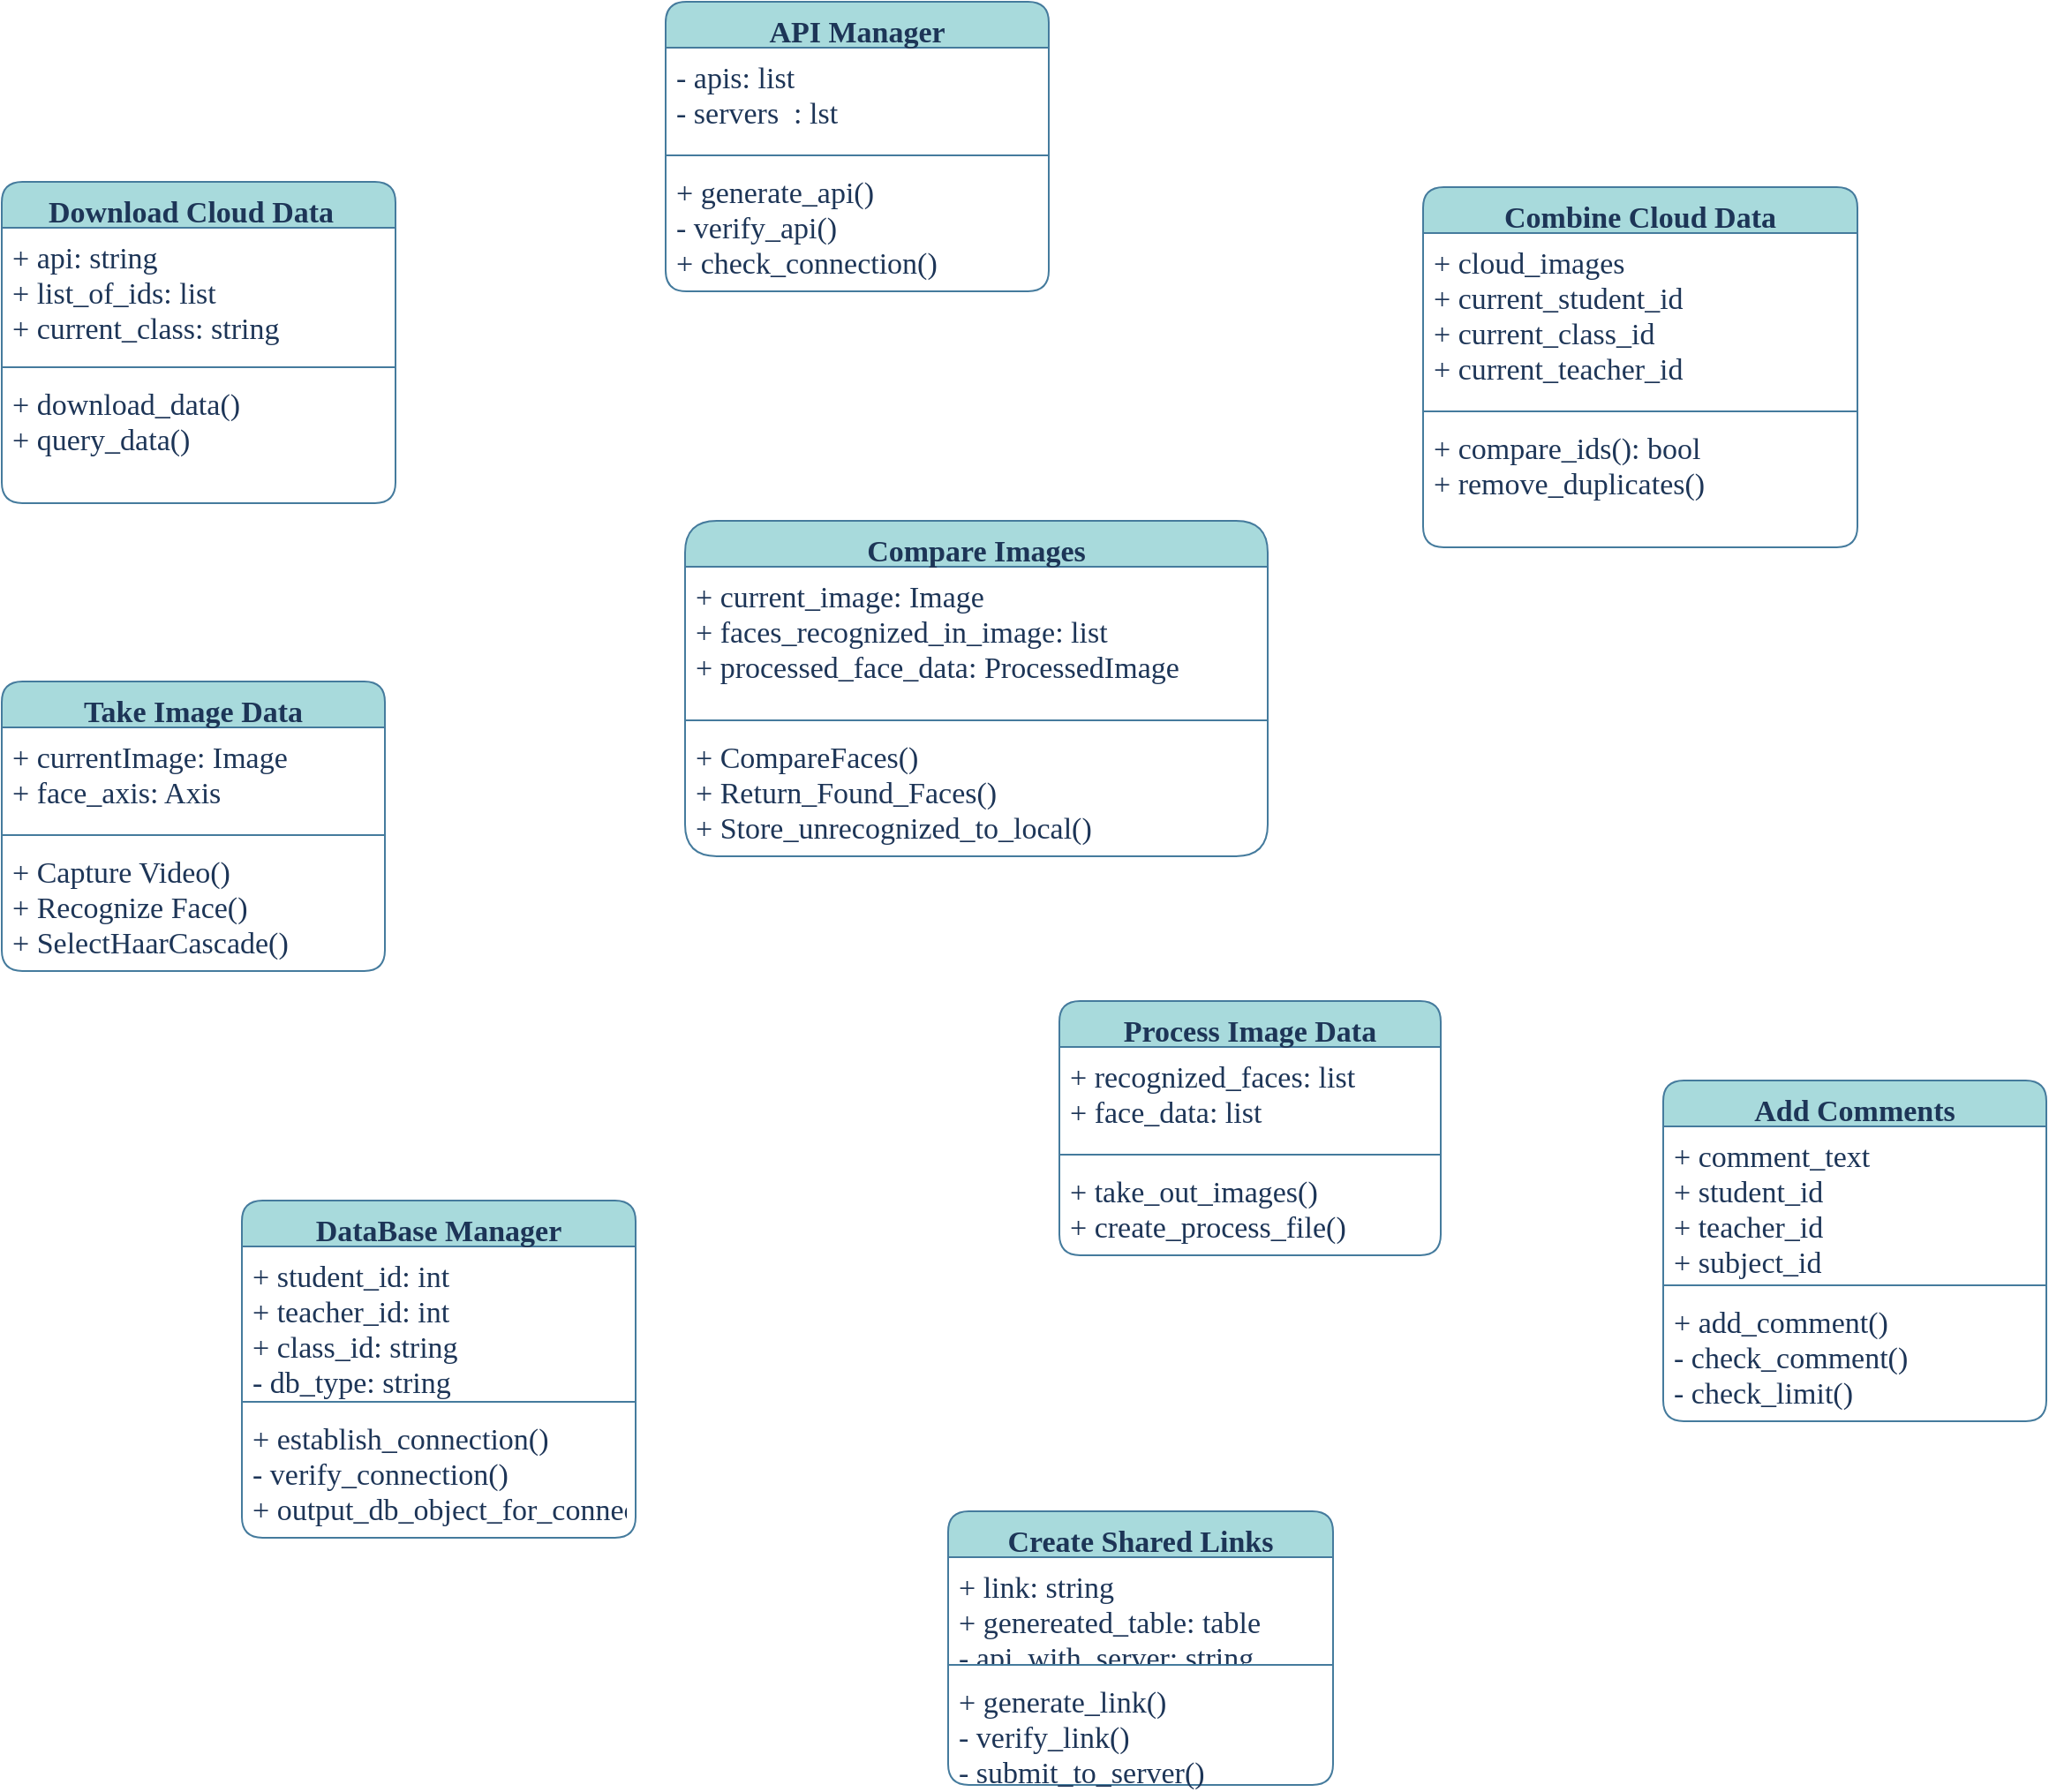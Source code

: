 <mxfile version="20.7.4" type="device"><diagram id="nUETlPSjiyQfpmh9XhVH" name="Page-1"><mxGraphModel dx="2286" dy="1779" grid="0" gridSize="10" guides="1" tooltips="1" connect="1" arrows="1" fold="1" page="0" pageScale="1" pageWidth="1654" pageHeight="1169" background="#ffffff" math="0" shadow="0"><root><mxCell id="0"/><mxCell id="1" parent="0"/><mxCell id="tvxLJVUhEBUF_ZmJNoMD-2" value="Take Image Data" style="swimlane;fontStyle=1;align=center;verticalAlign=top;childLayout=stackLayout;horizontal=1;startSize=26;horizontalStack=0;resizeParent=1;resizeParentMax=0;resizeLast=0;collapsible=1;marginBottom=0;rounded=1;labelBackgroundColor=none;fillColor=#A8DADC;strokeColor=#457B9D;fontColor=#1D3557;swimlaneFillColor=none;fontFamily=Product Sans;fontSource=https%3A%2F%2Ffonts.googleapis.com%2Fcss%3Ffamily%3DProduct%2BSans;fontSize=17;" parent="1" vertex="1"><mxGeometry x="-255" y="-246" width="217" height="164" as="geometry"/></mxCell><mxCell id="tvxLJVUhEBUF_ZmJNoMD-3" value="+ currentImage: Image&#10;+ face_axis: Axis&#10;" style="text;strokeColor=none;fillColor=none;align=left;verticalAlign=top;spacingLeft=4;spacingRight=4;overflow=hidden;rotatable=0;points=[[0,0.5],[1,0.5]];portConstraint=eastwest;rounded=1;labelBackgroundColor=none;fontColor=#1D3557;swimlaneFillColor=none;fontFamily=Product Sans;fontSource=https%3A%2F%2Ffonts.googleapis.com%2Fcss%3Ffamily%3DProduct%2BSans;fontSize=17;" parent="tvxLJVUhEBUF_ZmJNoMD-2" vertex="1"><mxGeometry y="26" width="217" height="57" as="geometry"/></mxCell><mxCell id="tvxLJVUhEBUF_ZmJNoMD-4" value="" style="line;strokeWidth=1;fillColor=none;align=left;verticalAlign=middle;spacingTop=-1;spacingLeft=3;spacingRight=3;rotatable=0;labelPosition=right;points=[];portConstraint=eastwest;strokeColor=#457B9D;rounded=1;labelBackgroundColor=none;fontColor=#1D3557;swimlaneFillColor=none;fontFamily=Product Sans;fontSource=https%3A%2F%2Ffonts.googleapis.com%2Fcss%3Ffamily%3DProduct%2BSans;fontSize=17;" parent="tvxLJVUhEBUF_ZmJNoMD-2" vertex="1"><mxGeometry y="83" width="217" height="8" as="geometry"/></mxCell><mxCell id="tvxLJVUhEBUF_ZmJNoMD-5" value="+ Capture Video()&#10;+ Recognize Face()&#10;+ SelectHaarCascade()" style="text;strokeColor=none;fillColor=none;align=left;verticalAlign=top;spacingLeft=4;spacingRight=4;overflow=hidden;rotatable=0;points=[[0,0.5],[1,0.5]];portConstraint=eastwest;rounded=1;labelBackgroundColor=none;fontColor=#1D3557;swimlaneFillColor=none;fontFamily=Product Sans;fontSource=https%3A%2F%2Ffonts.googleapis.com%2Fcss%3Ffamily%3DProduct%2BSans;fontSize=17;" parent="tvxLJVUhEBUF_ZmJNoMD-2" vertex="1"><mxGeometry y="91" width="217" height="73" as="geometry"/></mxCell><mxCell id="tvxLJVUhEBUF_ZmJNoMD-47" value="Process Image Data" style="swimlane;fontStyle=1;align=center;verticalAlign=top;childLayout=stackLayout;horizontal=1;startSize=26;horizontalStack=0;resizeParent=1;resizeParentMax=0;resizeLast=0;collapsible=1;marginBottom=0;rounded=1;labelBackgroundColor=none;fillColor=#A8DADC;strokeColor=#457B9D;fontColor=#1D3557;swimlaneFillColor=none;fontFamily=Product Sans;fontSource=https%3A%2F%2Ffonts.googleapis.com%2Fcss%3Ffamily%3DProduct%2BSans;fontSize=17;" parent="1" vertex="1"><mxGeometry x="344" y="-65" width="216" height="144" as="geometry"/></mxCell><mxCell id="tvxLJVUhEBUF_ZmJNoMD-48" value="+ recognized_faces: list&#10;+ face_data: list" style="text;strokeColor=none;fillColor=none;align=left;verticalAlign=top;spacingLeft=4;spacingRight=4;overflow=hidden;rotatable=0;points=[[0,0.5],[1,0.5]];portConstraint=eastwest;rounded=1;labelBackgroundColor=none;fontColor=#1D3557;swimlaneFillColor=none;fontFamily=Product Sans;fontSource=https%3A%2F%2Ffonts.googleapis.com%2Fcss%3Ffamily%3DProduct%2BSans;fontSize=17;" parent="tvxLJVUhEBUF_ZmJNoMD-47" vertex="1"><mxGeometry y="26" width="216" height="57" as="geometry"/></mxCell><mxCell id="tvxLJVUhEBUF_ZmJNoMD-49" value="" style="line;strokeWidth=1;fillColor=none;align=left;verticalAlign=middle;spacingTop=-1;spacingLeft=3;spacingRight=3;rotatable=0;labelPosition=right;points=[];portConstraint=eastwest;strokeColor=#457B9D;rounded=1;labelBackgroundColor=none;fontColor=#1D3557;swimlaneFillColor=none;fontFamily=Product Sans;fontSource=https%3A%2F%2Ffonts.googleapis.com%2Fcss%3Ffamily%3DProduct%2BSans;fontSize=17;" parent="tvxLJVUhEBUF_ZmJNoMD-47" vertex="1"><mxGeometry y="83" width="216" height="8" as="geometry"/></mxCell><mxCell id="tvxLJVUhEBUF_ZmJNoMD-50" value="+ take_out_images()&#10;+ create_process_file()" style="text;strokeColor=none;fillColor=none;align=left;verticalAlign=top;spacingLeft=4;spacingRight=4;overflow=hidden;rotatable=0;points=[[0,0.5],[1,0.5]];portConstraint=eastwest;rounded=1;labelBackgroundColor=none;fontColor=#1D3557;swimlaneFillColor=none;fontFamily=Product Sans;fontSource=https%3A%2F%2Ffonts.googleapis.com%2Fcss%3Ffamily%3DProduct%2BSans;fontSize=17;" parent="tvxLJVUhEBUF_ZmJNoMD-47" vertex="1"><mxGeometry y="91" width="216" height="53" as="geometry"/></mxCell><mxCell id="tvxLJVUhEBUF_ZmJNoMD-55" value="Combine Cloud Data" style="swimlane;fontStyle=1;align=center;verticalAlign=top;childLayout=stackLayout;horizontal=1;startSize=26;horizontalStack=0;resizeParent=1;resizeParentMax=0;resizeLast=0;collapsible=1;marginBottom=0;rounded=1;labelBackgroundColor=none;fillColor=#A8DADC;strokeColor=#457B9D;fontColor=#1D3557;swimlaneFillColor=none;fontFamily=Product Sans;fontSource=https%3A%2F%2Ffonts.googleapis.com%2Fcss%3Ffamily%3DProduct%2BSans;fontSize=17;" parent="1" vertex="1"><mxGeometry x="550" y="-526" width="246" height="204" as="geometry"/></mxCell><mxCell id="tvxLJVUhEBUF_ZmJNoMD-56" value="+ cloud_images&#10;+ current_student_id&#10;+ current_class_id&#10;+ current_teacher_id" style="text;strokeColor=none;fillColor=none;align=left;verticalAlign=top;spacingLeft=4;spacingRight=4;overflow=hidden;rotatable=0;points=[[0,0.5],[1,0.5]];portConstraint=eastwest;rounded=1;labelBackgroundColor=none;fontColor=#1D3557;swimlaneFillColor=none;fontFamily=Product Sans;fontSource=https%3A%2F%2Ffonts.googleapis.com%2Fcss%3Ffamily%3DProduct%2BSans;fontSize=17;" parent="tvxLJVUhEBUF_ZmJNoMD-55" vertex="1"><mxGeometry y="26" width="246" height="97" as="geometry"/></mxCell><mxCell id="tvxLJVUhEBUF_ZmJNoMD-57" value="" style="line;strokeWidth=1;fillColor=none;align=left;verticalAlign=middle;spacingTop=-1;spacingLeft=3;spacingRight=3;rotatable=0;labelPosition=right;points=[];portConstraint=eastwest;strokeColor=#457B9D;rounded=1;labelBackgroundColor=none;fontColor=#1D3557;swimlaneFillColor=none;fontFamily=Product Sans;fontSource=https%3A%2F%2Ffonts.googleapis.com%2Fcss%3Ffamily%3DProduct%2BSans;fontSize=17;" parent="tvxLJVUhEBUF_ZmJNoMD-55" vertex="1"><mxGeometry y="123" width="246" height="8" as="geometry"/></mxCell><mxCell id="tvxLJVUhEBUF_ZmJNoMD-58" value="+ compare_ids(): bool&#10;+ remove_duplicates()" style="text;strokeColor=none;fillColor=none;align=left;verticalAlign=top;spacingLeft=4;spacingRight=4;overflow=hidden;rotatable=0;points=[[0,0.5],[1,0.5]];portConstraint=eastwest;rounded=1;labelBackgroundColor=none;fontColor=#1D3557;swimlaneFillColor=none;fontFamily=Product Sans;fontSource=https%3A%2F%2Ffonts.googleapis.com%2Fcss%3Ffamily%3DProduct%2BSans;fontSize=17;" parent="tvxLJVUhEBUF_ZmJNoMD-55" vertex="1"><mxGeometry y="131" width="246" height="73" as="geometry"/></mxCell><mxCell id="tvxLJVUhEBUF_ZmJNoMD-59" value="Download Cloud Data  " style="swimlane;fontStyle=1;align=center;verticalAlign=top;childLayout=stackLayout;horizontal=1;startSize=26;horizontalStack=0;resizeParent=1;resizeParentMax=0;resizeLast=0;collapsible=1;marginBottom=0;rounded=1;labelBackgroundColor=none;fillColor=#A8DADC;strokeColor=#457B9D;fontColor=#1D3557;swimlaneFillColor=none;fontFamily=Product Sans;fontSource=https%3A%2F%2Ffonts.googleapis.com%2Fcss%3Ffamily%3DProduct%2BSans;fontSize=17;" parent="1" vertex="1"><mxGeometry x="-255" y="-529" width="223" height="182" as="geometry"><mxRectangle x="-159" y="-463" width="166" height="26" as="alternateBounds"/></mxGeometry></mxCell><mxCell id="tvxLJVUhEBUF_ZmJNoMD-60" value="+ api: string&#10;+ list_of_ids: list&#10;+ current_class: string" style="text;strokeColor=none;fillColor=none;align=left;verticalAlign=top;spacingLeft=4;spacingRight=4;overflow=hidden;rotatable=0;points=[[0,0.5],[1,0.5]];portConstraint=eastwest;rounded=1;labelBackgroundColor=none;fontColor=#1D3557;swimlaneFillColor=none;fontFamily=Product Sans;fontSource=https%3A%2F%2Ffonts.googleapis.com%2Fcss%3Ffamily%3DProduct%2BSans;fontSize=17;" parent="tvxLJVUhEBUF_ZmJNoMD-59" vertex="1"><mxGeometry y="26" width="223" height="75" as="geometry"/></mxCell><mxCell id="tvxLJVUhEBUF_ZmJNoMD-61" value="" style="line;strokeWidth=1;fillColor=none;align=left;verticalAlign=middle;spacingTop=-1;spacingLeft=3;spacingRight=3;rotatable=0;labelPosition=right;points=[];portConstraint=eastwest;strokeColor=#457B9D;rounded=1;labelBackgroundColor=none;fontColor=#1D3557;swimlaneFillColor=none;fontFamily=Product Sans;fontSource=https%3A%2F%2Ffonts.googleapis.com%2Fcss%3Ffamily%3DProduct%2BSans;fontSize=17;" parent="tvxLJVUhEBUF_ZmJNoMD-59" vertex="1"><mxGeometry y="101" width="223" height="8" as="geometry"/></mxCell><mxCell id="tvxLJVUhEBUF_ZmJNoMD-62" value="+ download_data()&#10;+ query_data()" style="text;strokeColor=none;fillColor=none;align=left;verticalAlign=top;spacingLeft=4;spacingRight=4;overflow=hidden;rotatable=0;points=[[0,0.5],[1,0.5]];portConstraint=eastwest;rounded=1;labelBackgroundColor=none;fontColor=#1D3557;swimlaneFillColor=none;fontFamily=Product Sans;fontSource=https%3A%2F%2Ffonts.googleapis.com%2Fcss%3Ffamily%3DProduct%2BSans;fontSize=17;" parent="tvxLJVUhEBUF_ZmJNoMD-59" vertex="1"><mxGeometry y="109" width="223" height="73" as="geometry"/></mxCell><mxCell id="tvxLJVUhEBUF_ZmJNoMD-63" value="Compare Images" style="swimlane;fontStyle=1;align=center;verticalAlign=top;childLayout=stackLayout;horizontal=1;startSize=26;horizontalStack=0;resizeParent=1;resizeParentMax=0;resizeLast=0;collapsible=1;marginBottom=0;rounded=1;labelBackgroundColor=none;fillColor=#A8DADC;strokeColor=#457B9D;fontColor=#1D3557;swimlaneFillColor=none;fontFamily=Product Sans;fontSource=https%3A%2F%2Ffonts.googleapis.com%2Fcss%3Ffamily%3DProduct%2BSans;fontSize=17;arcSize=23;" parent="1" vertex="1"><mxGeometry x="132" y="-337" width="330" height="190" as="geometry"/></mxCell><mxCell id="tvxLJVUhEBUF_ZmJNoMD-64" value="+ current_image: Image&#10;+ faces_recognized_in_image: list&#10;+ processed_face_data: ProcessedImage" style="text;strokeColor=none;fillColor=none;align=left;verticalAlign=top;spacingLeft=4;spacingRight=4;overflow=hidden;rotatable=0;points=[[0,0.5],[1,0.5]];portConstraint=eastwest;rounded=1;labelBackgroundColor=none;fontColor=#1D3557;swimlaneFillColor=none;fontFamily=Product Sans;fontSource=https%3A%2F%2Ffonts.googleapis.com%2Fcss%3Ffamily%3DProduct%2BSans;fontSize=17;" parent="tvxLJVUhEBUF_ZmJNoMD-63" vertex="1"><mxGeometry y="26" width="330" height="83" as="geometry"/></mxCell><mxCell id="tvxLJVUhEBUF_ZmJNoMD-65" value="" style="line;strokeWidth=1;fillColor=none;align=left;verticalAlign=middle;spacingTop=-1;spacingLeft=3;spacingRight=3;rotatable=0;labelPosition=right;points=[];portConstraint=eastwest;strokeColor=#457B9D;rounded=1;labelBackgroundColor=none;fontColor=#1D3557;swimlaneFillColor=none;fontFamily=Product Sans;fontSource=https%3A%2F%2Ffonts.googleapis.com%2Fcss%3Ffamily%3DProduct%2BSans;fontSize=17;" parent="tvxLJVUhEBUF_ZmJNoMD-63" vertex="1"><mxGeometry y="109" width="330" height="8" as="geometry"/></mxCell><mxCell id="tvxLJVUhEBUF_ZmJNoMD-66" value="+ CompareFaces()&#10;+ Return_Found_Faces()&#10;+ Store_unrecognized_to_local()" style="text;strokeColor=none;fillColor=none;align=left;verticalAlign=top;spacingLeft=4;spacingRight=4;overflow=hidden;rotatable=0;points=[[0,0.5],[1,0.5]];portConstraint=eastwest;rounded=1;labelBackgroundColor=none;fontColor=#1D3557;swimlaneFillColor=none;fontFamily=Product Sans;fontSource=https%3A%2F%2Ffonts.googleapis.com%2Fcss%3Ffamily%3DProduct%2BSans;fontSize=17;" parent="tvxLJVUhEBUF_ZmJNoMD-63" vertex="1"><mxGeometry y="117" width="330" height="73" as="geometry"/></mxCell><mxCell id="tvxLJVUhEBUF_ZmJNoMD-71" value="Add Comments" style="swimlane;fontStyle=1;align=center;verticalAlign=top;childLayout=stackLayout;horizontal=1;startSize=26;horizontalStack=0;resizeParent=1;resizeParentMax=0;resizeLast=0;collapsible=1;marginBottom=0;rounded=1;labelBackgroundColor=none;fillColor=#A8DADC;strokeColor=#457B9D;fontColor=#1D3557;swimlaneFillColor=none;fontFamily=Product Sans;fontSource=https%3A%2F%2Ffonts.googleapis.com%2Fcss%3Ffamily%3DProduct%2BSans;fontSize=17;" parent="1" vertex="1"><mxGeometry x="686" y="-20" width="217" height="193" as="geometry"/></mxCell><mxCell id="tvxLJVUhEBUF_ZmJNoMD-72" value="+ comment_text&#10;+ student_id&#10;+ teacher_id&#10;+ subject_id&#10;+ class_id" style="text;strokeColor=none;fillColor=none;align=left;verticalAlign=top;spacingLeft=4;spacingRight=4;overflow=hidden;rotatable=0;points=[[0,0.5],[1,0.5]];portConstraint=eastwest;rounded=1;labelBackgroundColor=none;fontColor=#1D3557;swimlaneFillColor=none;fontFamily=Product Sans;fontSource=https%3A%2F%2Ffonts.googleapis.com%2Fcss%3Ffamily%3DProduct%2BSans;fontSize=17;" parent="tvxLJVUhEBUF_ZmJNoMD-71" vertex="1"><mxGeometry y="26" width="217" height="86" as="geometry"/></mxCell><mxCell id="tvxLJVUhEBUF_ZmJNoMD-73" value="" style="line;strokeWidth=1;fillColor=none;align=left;verticalAlign=middle;spacingTop=-1;spacingLeft=3;spacingRight=3;rotatable=0;labelPosition=right;points=[];portConstraint=eastwest;strokeColor=#457B9D;rounded=1;labelBackgroundColor=none;fontColor=#1D3557;swimlaneFillColor=none;fontFamily=Product Sans;fontSource=https%3A%2F%2Ffonts.googleapis.com%2Fcss%3Ffamily%3DProduct%2BSans;fontSize=17;" parent="tvxLJVUhEBUF_ZmJNoMD-71" vertex="1"><mxGeometry y="112" width="217" height="8" as="geometry"/></mxCell><mxCell id="tvxLJVUhEBUF_ZmJNoMD-74" value="+ add_comment()&#10;- check_comment()&#10;- check_limit()" style="text;strokeColor=none;fillColor=none;align=left;verticalAlign=top;spacingLeft=4;spacingRight=4;overflow=hidden;rotatable=0;points=[[0,0.5],[1,0.5]];portConstraint=eastwest;rounded=1;labelBackgroundColor=none;fontColor=#1D3557;swimlaneFillColor=none;fontFamily=Product Sans;fontSource=https%3A%2F%2Ffonts.googleapis.com%2Fcss%3Ffamily%3DProduct%2BSans;fontSize=17;" parent="tvxLJVUhEBUF_ZmJNoMD-71" vertex="1"><mxGeometry y="120" width="217" height="73" as="geometry"/></mxCell><mxCell id="tvxLJVUhEBUF_ZmJNoMD-75" value="Create Shared Links" style="swimlane;fontStyle=1;align=center;verticalAlign=top;childLayout=stackLayout;horizontal=1;startSize=26;horizontalStack=0;resizeParent=1;resizeParentMax=0;resizeLast=0;collapsible=1;marginBottom=0;rounded=1;labelBackgroundColor=none;fillColor=#A8DADC;strokeColor=#457B9D;fontColor=#1D3557;swimlaneFillColor=none;fontFamily=Product Sans;fontSource=https%3A%2F%2Ffonts.googleapis.com%2Fcss%3Ffamily%3DProduct%2BSans;fontSize=17;" parent="1" vertex="1"><mxGeometry x="281" y="224" width="218" height="155" as="geometry"/></mxCell><mxCell id="tvxLJVUhEBUF_ZmJNoMD-76" value="+ link: string&#10;+ genereated_table: table&#10;- api_with_server: string" style="text;strokeColor=none;fillColor=none;align=left;verticalAlign=top;spacingLeft=4;spacingRight=4;overflow=hidden;rotatable=0;points=[[0,0.5],[1,0.5]];portConstraint=eastwest;rounded=1;labelBackgroundColor=none;fontColor=#1D3557;swimlaneFillColor=none;fontFamily=Product Sans;fontSource=https%3A%2F%2Ffonts.googleapis.com%2Fcss%3Ffamily%3DProduct%2BSans;fontSize=17;" parent="tvxLJVUhEBUF_ZmJNoMD-75" vertex="1"><mxGeometry y="26" width="218" height="57" as="geometry"/></mxCell><mxCell id="tvxLJVUhEBUF_ZmJNoMD-77" value="" style="line;strokeWidth=1;fillColor=none;align=left;verticalAlign=middle;spacingTop=-1;spacingLeft=3;spacingRight=3;rotatable=0;labelPosition=right;points=[];portConstraint=eastwest;strokeColor=#457B9D;rounded=1;labelBackgroundColor=none;fontColor=#1D3557;swimlaneFillColor=none;fontFamily=Product Sans;fontSource=https%3A%2F%2Ffonts.googleapis.com%2Fcss%3Ffamily%3DProduct%2BSans;fontSize=17;" parent="tvxLJVUhEBUF_ZmJNoMD-75" vertex="1"><mxGeometry y="83" width="218" height="8" as="geometry"/></mxCell><mxCell id="tvxLJVUhEBUF_ZmJNoMD-78" value="+ generate_link()&#10;- verify_link()&#10;- submit_to_server()" style="text;strokeColor=none;fillColor=none;align=left;verticalAlign=top;spacingLeft=4;spacingRight=4;overflow=hidden;rotatable=0;points=[[0,0.5],[1,0.5]];portConstraint=eastwest;rounded=1;labelBackgroundColor=none;fontColor=#1D3557;swimlaneFillColor=none;fontFamily=Product Sans;fontSource=https%3A%2F%2Ffonts.googleapis.com%2Fcss%3Ffamily%3DProduct%2BSans;fontSize=17;" parent="tvxLJVUhEBUF_ZmJNoMD-75" vertex="1"><mxGeometry y="91" width="218" height="64" as="geometry"/></mxCell><mxCell id="tvxLJVUhEBUF_ZmJNoMD-79" value="DataBase Manager" style="swimlane;fontStyle=1;align=center;verticalAlign=top;childLayout=stackLayout;horizontal=1;startSize=26;horizontalStack=0;resizeParent=1;resizeParentMax=0;resizeLast=0;collapsible=1;marginBottom=0;rounded=1;labelBackgroundColor=none;fillColor=#A8DADC;strokeColor=#457B9D;fontColor=#1D3557;swimlaneFillColor=none;fontFamily=Product Sans;fontSource=https%3A%2F%2Ffonts.googleapis.com%2Fcss%3Ffamily%3DProduct%2BSans;fontSize=17;" parent="1" vertex="1"><mxGeometry x="-119" y="48" width="223" height="191" as="geometry"/></mxCell><mxCell id="tvxLJVUhEBUF_ZmJNoMD-80" value="+ student_id: int&#10;+ teacher_id: int&#10;+ class_id: string&#10;- db_type: string" style="text;strokeColor=none;fillColor=none;align=left;verticalAlign=top;spacingLeft=4;spacingRight=4;overflow=hidden;rotatable=0;points=[[0,0.5],[1,0.5]];portConstraint=eastwest;rounded=1;labelBackgroundColor=none;fontColor=#1D3557;swimlaneFillColor=none;fontFamily=Product Sans;fontSource=https%3A%2F%2Ffonts.googleapis.com%2Fcss%3Ffamily%3DProduct%2BSans;fontSize=17;" parent="tvxLJVUhEBUF_ZmJNoMD-79" vertex="1"><mxGeometry y="26" width="223" height="84" as="geometry"/></mxCell><mxCell id="tvxLJVUhEBUF_ZmJNoMD-81" value="" style="line;strokeWidth=1;fillColor=none;align=left;verticalAlign=middle;spacingTop=-1;spacingLeft=3;spacingRight=3;rotatable=0;labelPosition=right;points=[];portConstraint=eastwest;strokeColor=#457B9D;rounded=1;labelBackgroundColor=none;fontColor=#1D3557;swimlaneFillColor=none;fontFamily=Product Sans;fontSource=https%3A%2F%2Ffonts.googleapis.com%2Fcss%3Ffamily%3DProduct%2BSans;fontSize=17;" parent="tvxLJVUhEBUF_ZmJNoMD-79" vertex="1"><mxGeometry y="110" width="223" height="8" as="geometry"/></mxCell><mxCell id="tvxLJVUhEBUF_ZmJNoMD-82" value="+ establish_connection()&#10;- verify_connection()&#10;+ output_db_object_for_connection()" style="text;strokeColor=none;fillColor=none;align=left;verticalAlign=top;spacingLeft=4;spacingRight=4;overflow=hidden;rotatable=0;points=[[0,0.5],[1,0.5]];portConstraint=eastwest;rounded=1;labelBackgroundColor=none;fontColor=#1D3557;swimlaneFillColor=none;fontFamily=Product Sans;fontSource=https%3A%2F%2Ffonts.googleapis.com%2Fcss%3Ffamily%3DProduct%2BSans;fontSize=17;" parent="tvxLJVUhEBUF_ZmJNoMD-79" vertex="1"><mxGeometry y="118" width="223" height="73" as="geometry"/></mxCell><mxCell id="tvxLJVUhEBUF_ZmJNoMD-83" value="API Manager" style="swimlane;fontStyle=1;align=center;verticalAlign=top;childLayout=stackLayout;horizontal=1;startSize=26;horizontalStack=0;resizeParent=1;resizeParentMax=0;resizeLast=0;collapsible=1;marginBottom=0;rounded=1;labelBackgroundColor=none;fillColor=#A8DADC;strokeColor=#457B9D;fontColor=#1D3557;swimlaneFillColor=none;fontFamily=Product Sans;fontSource=https%3A%2F%2Ffonts.googleapis.com%2Fcss%3Ffamily%3DProduct%2BSans;fontSize=17;" parent="1" vertex="1"><mxGeometry x="121" y="-631" width="217" height="164" as="geometry"/></mxCell><mxCell id="tvxLJVUhEBUF_ZmJNoMD-84" value="- apis: list&#10;- servers  : lst" style="text;strokeColor=none;fillColor=none;align=left;verticalAlign=top;spacingLeft=4;spacingRight=4;overflow=hidden;rotatable=0;points=[[0,0.5],[1,0.5]];portConstraint=eastwest;rounded=1;labelBackgroundColor=none;fontColor=#1D3557;swimlaneFillColor=none;fontFamily=Product Sans;fontSource=https%3A%2F%2Ffonts.googleapis.com%2Fcss%3Ffamily%3DProduct%2BSans;fontSize=17;" parent="tvxLJVUhEBUF_ZmJNoMD-83" vertex="1"><mxGeometry y="26" width="217" height="57" as="geometry"/></mxCell><mxCell id="tvxLJVUhEBUF_ZmJNoMD-85" value="" style="line;strokeWidth=1;fillColor=none;align=left;verticalAlign=middle;spacingTop=-1;spacingLeft=3;spacingRight=3;rotatable=0;labelPosition=right;points=[];portConstraint=eastwest;strokeColor=#457B9D;rounded=1;labelBackgroundColor=none;fontColor=#1D3557;swimlaneFillColor=none;fontFamily=Product Sans;fontSource=https%3A%2F%2Ffonts.googleapis.com%2Fcss%3Ffamily%3DProduct%2BSans;fontSize=17;" parent="tvxLJVUhEBUF_ZmJNoMD-83" vertex="1"><mxGeometry y="83" width="217" height="8" as="geometry"/></mxCell><mxCell id="tvxLJVUhEBUF_ZmJNoMD-86" value="+ generate_api()&#10;- verify_api()&#10;+ check_connection()" style="text;strokeColor=none;fillColor=none;align=left;verticalAlign=top;spacingLeft=4;spacingRight=4;overflow=hidden;rotatable=0;points=[[0,0.5],[1,0.5]];portConstraint=eastwest;rounded=1;labelBackgroundColor=none;fontColor=#1D3557;swimlaneFillColor=none;fontFamily=Product Sans;fontSource=https%3A%2F%2Ffonts.googleapis.com%2Fcss%3Ffamily%3DProduct%2BSans;fontSize=17;" parent="tvxLJVUhEBUF_ZmJNoMD-83" vertex="1"><mxGeometry y="91" width="217" height="73" as="geometry"/></mxCell></root></mxGraphModel></diagram></mxfile>